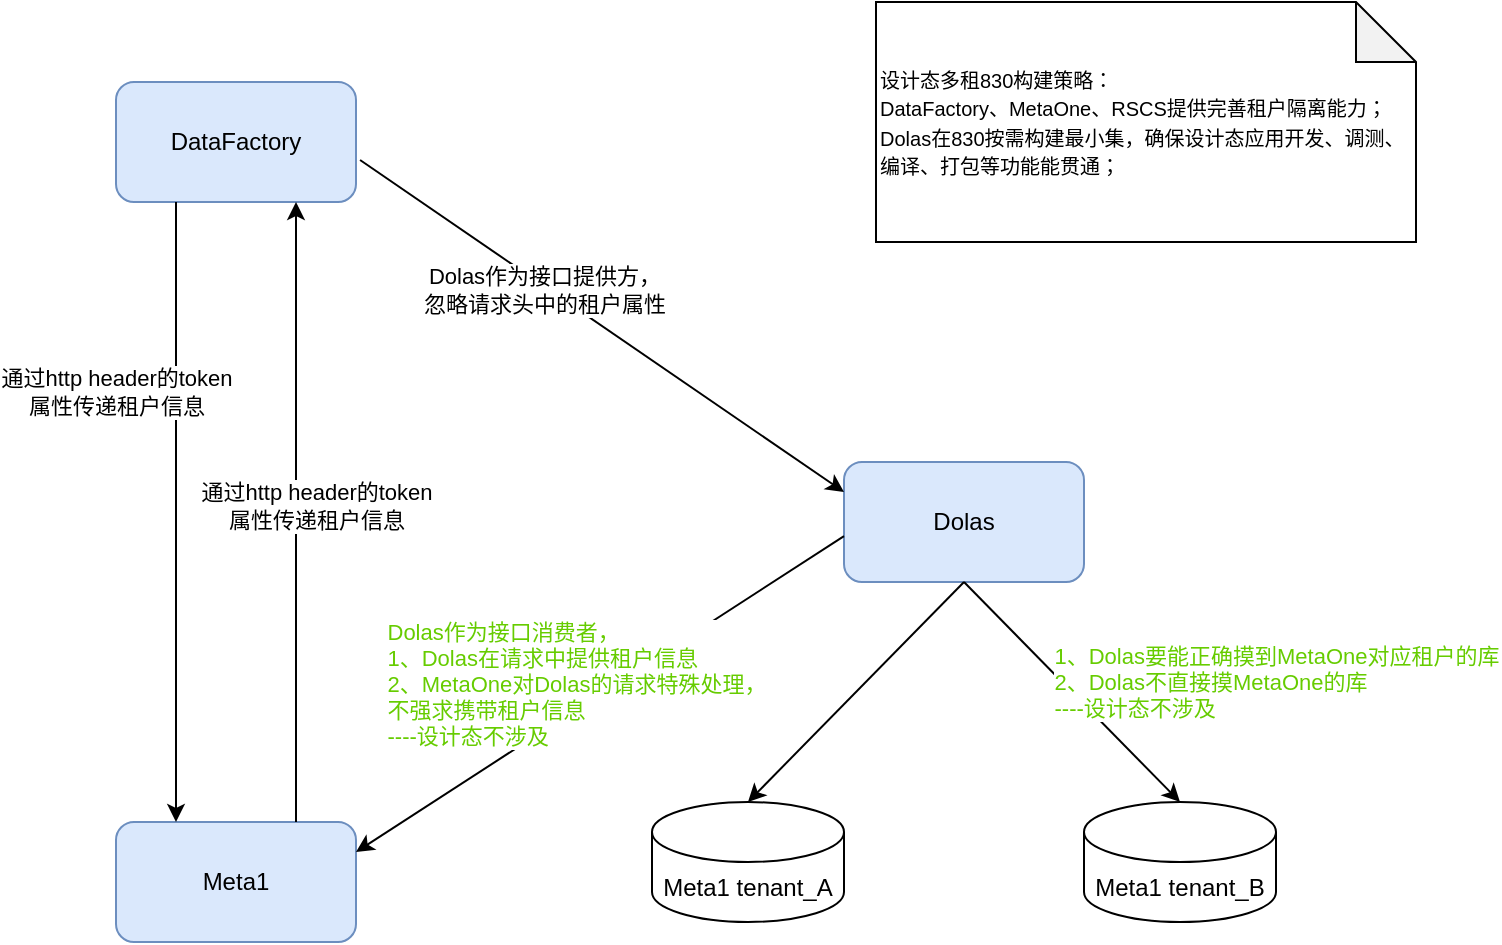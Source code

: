 <mxfile version="14.7.1" type="github">
  <diagram id="shA5ZlWJ4X3sX_pzC4o5" name="Dolas 830构建范围">
    <mxGraphModel dx="1070" dy="690" grid="1" gridSize="10" guides="1" tooltips="1" connect="1" arrows="1" fold="1" page="1" pageScale="1" pageWidth="827" pageHeight="1169" math="0" shadow="0">
      <root>
        <mxCell id="0" />
        <mxCell id="1" parent="0" />
        <mxCell id="3wTxvQvhCQjvtQIVqkXk-1" value="DataFactory" style="rounded=1;whiteSpace=wrap;html=1;fillColor=#dae8fc;strokeColor=#6c8ebf;" vertex="1" parent="1">
          <mxGeometry x="90" y="90" width="120" height="60" as="geometry" />
        </mxCell>
        <mxCell id="3wTxvQvhCQjvtQIVqkXk-2" value="Dolas" style="rounded=1;whiteSpace=wrap;html=1;fillColor=#dae8fc;strokeColor=#6c8ebf;" vertex="1" parent="1">
          <mxGeometry x="454" y="280" width="120" height="60" as="geometry" />
        </mxCell>
        <mxCell id="3wTxvQvhCQjvtQIVqkXk-3" value="Meta1" style="rounded=1;whiteSpace=wrap;html=1;fillColor=#dae8fc;strokeColor=#6c8ebf;" vertex="1" parent="1">
          <mxGeometry x="90" y="460" width="120" height="60" as="geometry" />
        </mxCell>
        <mxCell id="3wTxvQvhCQjvtQIVqkXk-4" value="" style="endArrow=classic;html=1;exitX=0.25;exitY=1;exitDx=0;exitDy=0;entryX=0.25;entryY=0;entryDx=0;entryDy=0;" edge="1" parent="1" source="3wTxvQvhCQjvtQIVqkXk-1" target="3wTxvQvhCQjvtQIVqkXk-3">
          <mxGeometry width="50" height="50" relative="1" as="geometry">
            <mxPoint x="430" y="490" as="sourcePoint" />
            <mxPoint x="480" y="440" as="targetPoint" />
          </mxGeometry>
        </mxCell>
        <mxCell id="3wTxvQvhCQjvtQIVqkXk-11" value="通过http header的token&lt;br&gt;属性传递租户信息" style="edgeLabel;html=1;align=center;verticalAlign=middle;resizable=0;points=[];" vertex="1" connectable="0" parent="3wTxvQvhCQjvtQIVqkXk-4">
          <mxGeometry x="-0.386" y="-2" relative="1" as="geometry">
            <mxPoint x="-28" as="offset" />
          </mxGeometry>
        </mxCell>
        <mxCell id="3wTxvQvhCQjvtQIVqkXk-5" value="" style="endArrow=classic;html=1;entryX=0.75;entryY=1;entryDx=0;entryDy=0;exitX=0.75;exitY=0;exitDx=0;exitDy=0;" edge="1" parent="1" source="3wTxvQvhCQjvtQIVqkXk-3" target="3wTxvQvhCQjvtQIVqkXk-1">
          <mxGeometry width="50" height="50" relative="1" as="geometry">
            <mxPoint x="290" y="420" as="sourcePoint" />
            <mxPoint x="480" y="440" as="targetPoint" />
          </mxGeometry>
        </mxCell>
        <mxCell id="3wTxvQvhCQjvtQIVqkXk-12" value="通过http header的token&lt;br&gt;属性传递租户信息" style="edgeLabel;html=1;align=center;verticalAlign=middle;resizable=0;points=[];" vertex="1" connectable="0" parent="3wTxvQvhCQjvtQIVqkXk-5">
          <mxGeometry x="0.271" y="-2" relative="1" as="geometry">
            <mxPoint x="8" y="39" as="offset" />
          </mxGeometry>
        </mxCell>
        <mxCell id="3wTxvQvhCQjvtQIVqkXk-6" value="" style="endArrow=classic;html=1;exitX=0;exitY=0.617;exitDx=0;exitDy=0;exitPerimeter=0;entryX=1;entryY=0.25;entryDx=0;entryDy=0;" edge="1" parent="1" source="3wTxvQvhCQjvtQIVqkXk-2" target="3wTxvQvhCQjvtQIVqkXk-3">
          <mxGeometry width="50" height="50" relative="1" as="geometry">
            <mxPoint x="430" y="490" as="sourcePoint" />
            <mxPoint x="480" y="440" as="targetPoint" />
          </mxGeometry>
        </mxCell>
        <mxCell id="3wTxvQvhCQjvtQIVqkXk-13" value="&lt;div style=&quot;text-align: left&quot;&gt;&lt;font color=&quot;#66cc00&quot;&gt;Dolas作为接口消费者，&lt;/font&gt;&lt;/div&gt;&lt;div style=&quot;text-align: left&quot;&gt;&lt;font color=&quot;#66cc00&quot;&gt;1、Dolas在请求中提供租户信息&lt;/font&gt;&lt;/div&gt;&lt;div style=&quot;text-align: left&quot;&gt;&lt;font color=&quot;#66cc00&quot;&gt;2、MetaOne对Dolas的请求特殊处理，&lt;/font&gt;&lt;/div&gt;&lt;div style=&quot;text-align: left&quot;&gt;&lt;font color=&quot;#66cc00&quot;&gt;不强求携带租户信息&lt;/font&gt;&lt;/div&gt;&lt;div style=&quot;text-align: left&quot;&gt;&lt;font color=&quot;#66cc00&quot;&gt;----设计态不涉及&lt;/font&gt;&lt;font color=&quot;#ff0000&quot;&gt;&lt;br&gt;&lt;/font&gt;&lt;/div&gt;" style="edgeLabel;html=1;align=center;verticalAlign=middle;resizable=0;points=[];" vertex="1" connectable="0" parent="3wTxvQvhCQjvtQIVqkXk-6">
          <mxGeometry x="-0.23" y="-3" relative="1" as="geometry">
            <mxPoint x="-39" y="15" as="offset" />
          </mxGeometry>
        </mxCell>
        <mxCell id="3wTxvQvhCQjvtQIVqkXk-7" value="" style="endArrow=classic;html=1;exitX=1.017;exitY=0.65;exitDx=0;exitDy=0;entryX=0;entryY=0.25;entryDx=0;entryDy=0;exitPerimeter=0;" edge="1" parent="1" source="3wTxvQvhCQjvtQIVqkXk-1" target="3wTxvQvhCQjvtQIVqkXk-2">
          <mxGeometry width="50" height="50" relative="1" as="geometry">
            <mxPoint x="430" y="490" as="sourcePoint" />
            <mxPoint x="480" y="440" as="targetPoint" />
          </mxGeometry>
        </mxCell>
        <mxCell id="3wTxvQvhCQjvtQIVqkXk-10" value="Dolas作为接口提供方，&lt;br&gt;忽略请求头中的租户属性" style="edgeLabel;html=1;align=center;verticalAlign=middle;resizable=0;points=[];" vertex="1" connectable="0" parent="3wTxvQvhCQjvtQIVqkXk-7">
          <mxGeometry x="-0.39" y="2" relative="1" as="geometry">
            <mxPoint x="17" y="16" as="offset" />
          </mxGeometry>
        </mxCell>
        <mxCell id="3wTxvQvhCQjvtQIVqkXk-14" value="&lt;font style=&quot;font-size: 10px&quot;&gt;设计态多租830构建策略：&lt;br style=&quot;font-size: 10px&quot;&gt;DataFactory、MetaOne、RSCS提供完善租户隔离能力；&lt;br&gt;Dolas在830按需构建最小集，确保设计态应用开发、调测、编译、打包等功能能贯通；&lt;br&gt;&lt;/font&gt;" style="shape=note;whiteSpace=wrap;html=1;backgroundOutline=1;darkOpacity=0.05;align=left;" vertex="1" parent="1">
          <mxGeometry x="470" y="50" width="270" height="120" as="geometry" />
        </mxCell>
        <mxCell id="3wTxvQvhCQjvtQIVqkXk-33" value="Meta1 tenant_A" style="shape=cylinder3;whiteSpace=wrap;html=1;boundedLbl=1;backgroundOutline=1;size=15;" vertex="1" parent="1">
          <mxGeometry x="358" y="450" width="96" height="60" as="geometry" />
        </mxCell>
        <mxCell id="3wTxvQvhCQjvtQIVqkXk-34" value="Meta1 tenant_B" style="shape=cylinder3;whiteSpace=wrap;html=1;boundedLbl=1;backgroundOutline=1;size=15;" vertex="1" parent="1">
          <mxGeometry x="574" y="450" width="96" height="60" as="geometry" />
        </mxCell>
        <mxCell id="3wTxvQvhCQjvtQIVqkXk-35" value="" style="endArrow=classic;html=1;exitX=0.5;exitY=1;exitDx=0;exitDy=0;entryX=0.5;entryY=0;entryDx=0;entryDy=0;entryPerimeter=0;" edge="1" parent="1" source="3wTxvQvhCQjvtQIVqkXk-2" target="3wTxvQvhCQjvtQIVqkXk-33">
          <mxGeometry width="50" height="50" relative="1" as="geometry">
            <mxPoint x="320" y="390" as="sourcePoint" />
            <mxPoint x="370" y="340" as="targetPoint" />
          </mxGeometry>
        </mxCell>
        <mxCell id="3wTxvQvhCQjvtQIVqkXk-36" value="" style="endArrow=classic;html=1;exitX=0.5;exitY=1;exitDx=0;exitDy=0;entryX=0.5;entryY=0;entryDx=0;entryDy=0;entryPerimeter=0;" edge="1" parent="1" source="3wTxvQvhCQjvtQIVqkXk-2" target="3wTxvQvhCQjvtQIVqkXk-34">
          <mxGeometry width="50" height="50" relative="1" as="geometry">
            <mxPoint x="320" y="390" as="sourcePoint" />
            <mxPoint x="370" y="340" as="targetPoint" />
          </mxGeometry>
        </mxCell>
        <mxCell id="3wTxvQvhCQjvtQIVqkXk-37" value="&lt;div style=&quot;text-align: left&quot;&gt;&lt;font color=&quot;#66cc00&quot;&gt;1、Dolas要能正确摸到MetaOne对应租户的库&lt;/font&gt;&lt;/div&gt;&lt;div style=&quot;text-align: left&quot;&gt;&lt;font color=&quot;#66cc00&quot;&gt;2、Dolas不直接摸MetaOne的库&lt;/font&gt;&lt;/div&gt;&lt;div style=&quot;text-align: left&quot;&gt;&lt;font color=&quot;#66cc00&quot;&gt;----设计态不涉及&lt;/font&gt;&lt;/div&gt;" style="edgeLabel;html=1;align=center;verticalAlign=middle;resizable=0;points=[];" vertex="1" connectable="0" parent="3wTxvQvhCQjvtQIVqkXk-36">
          <mxGeometry x="0.206" y="2" relative="1" as="geometry">
            <mxPoint x="89" y="-15" as="offset" />
          </mxGeometry>
        </mxCell>
      </root>
    </mxGraphModel>
  </diagram>
</mxfile>
